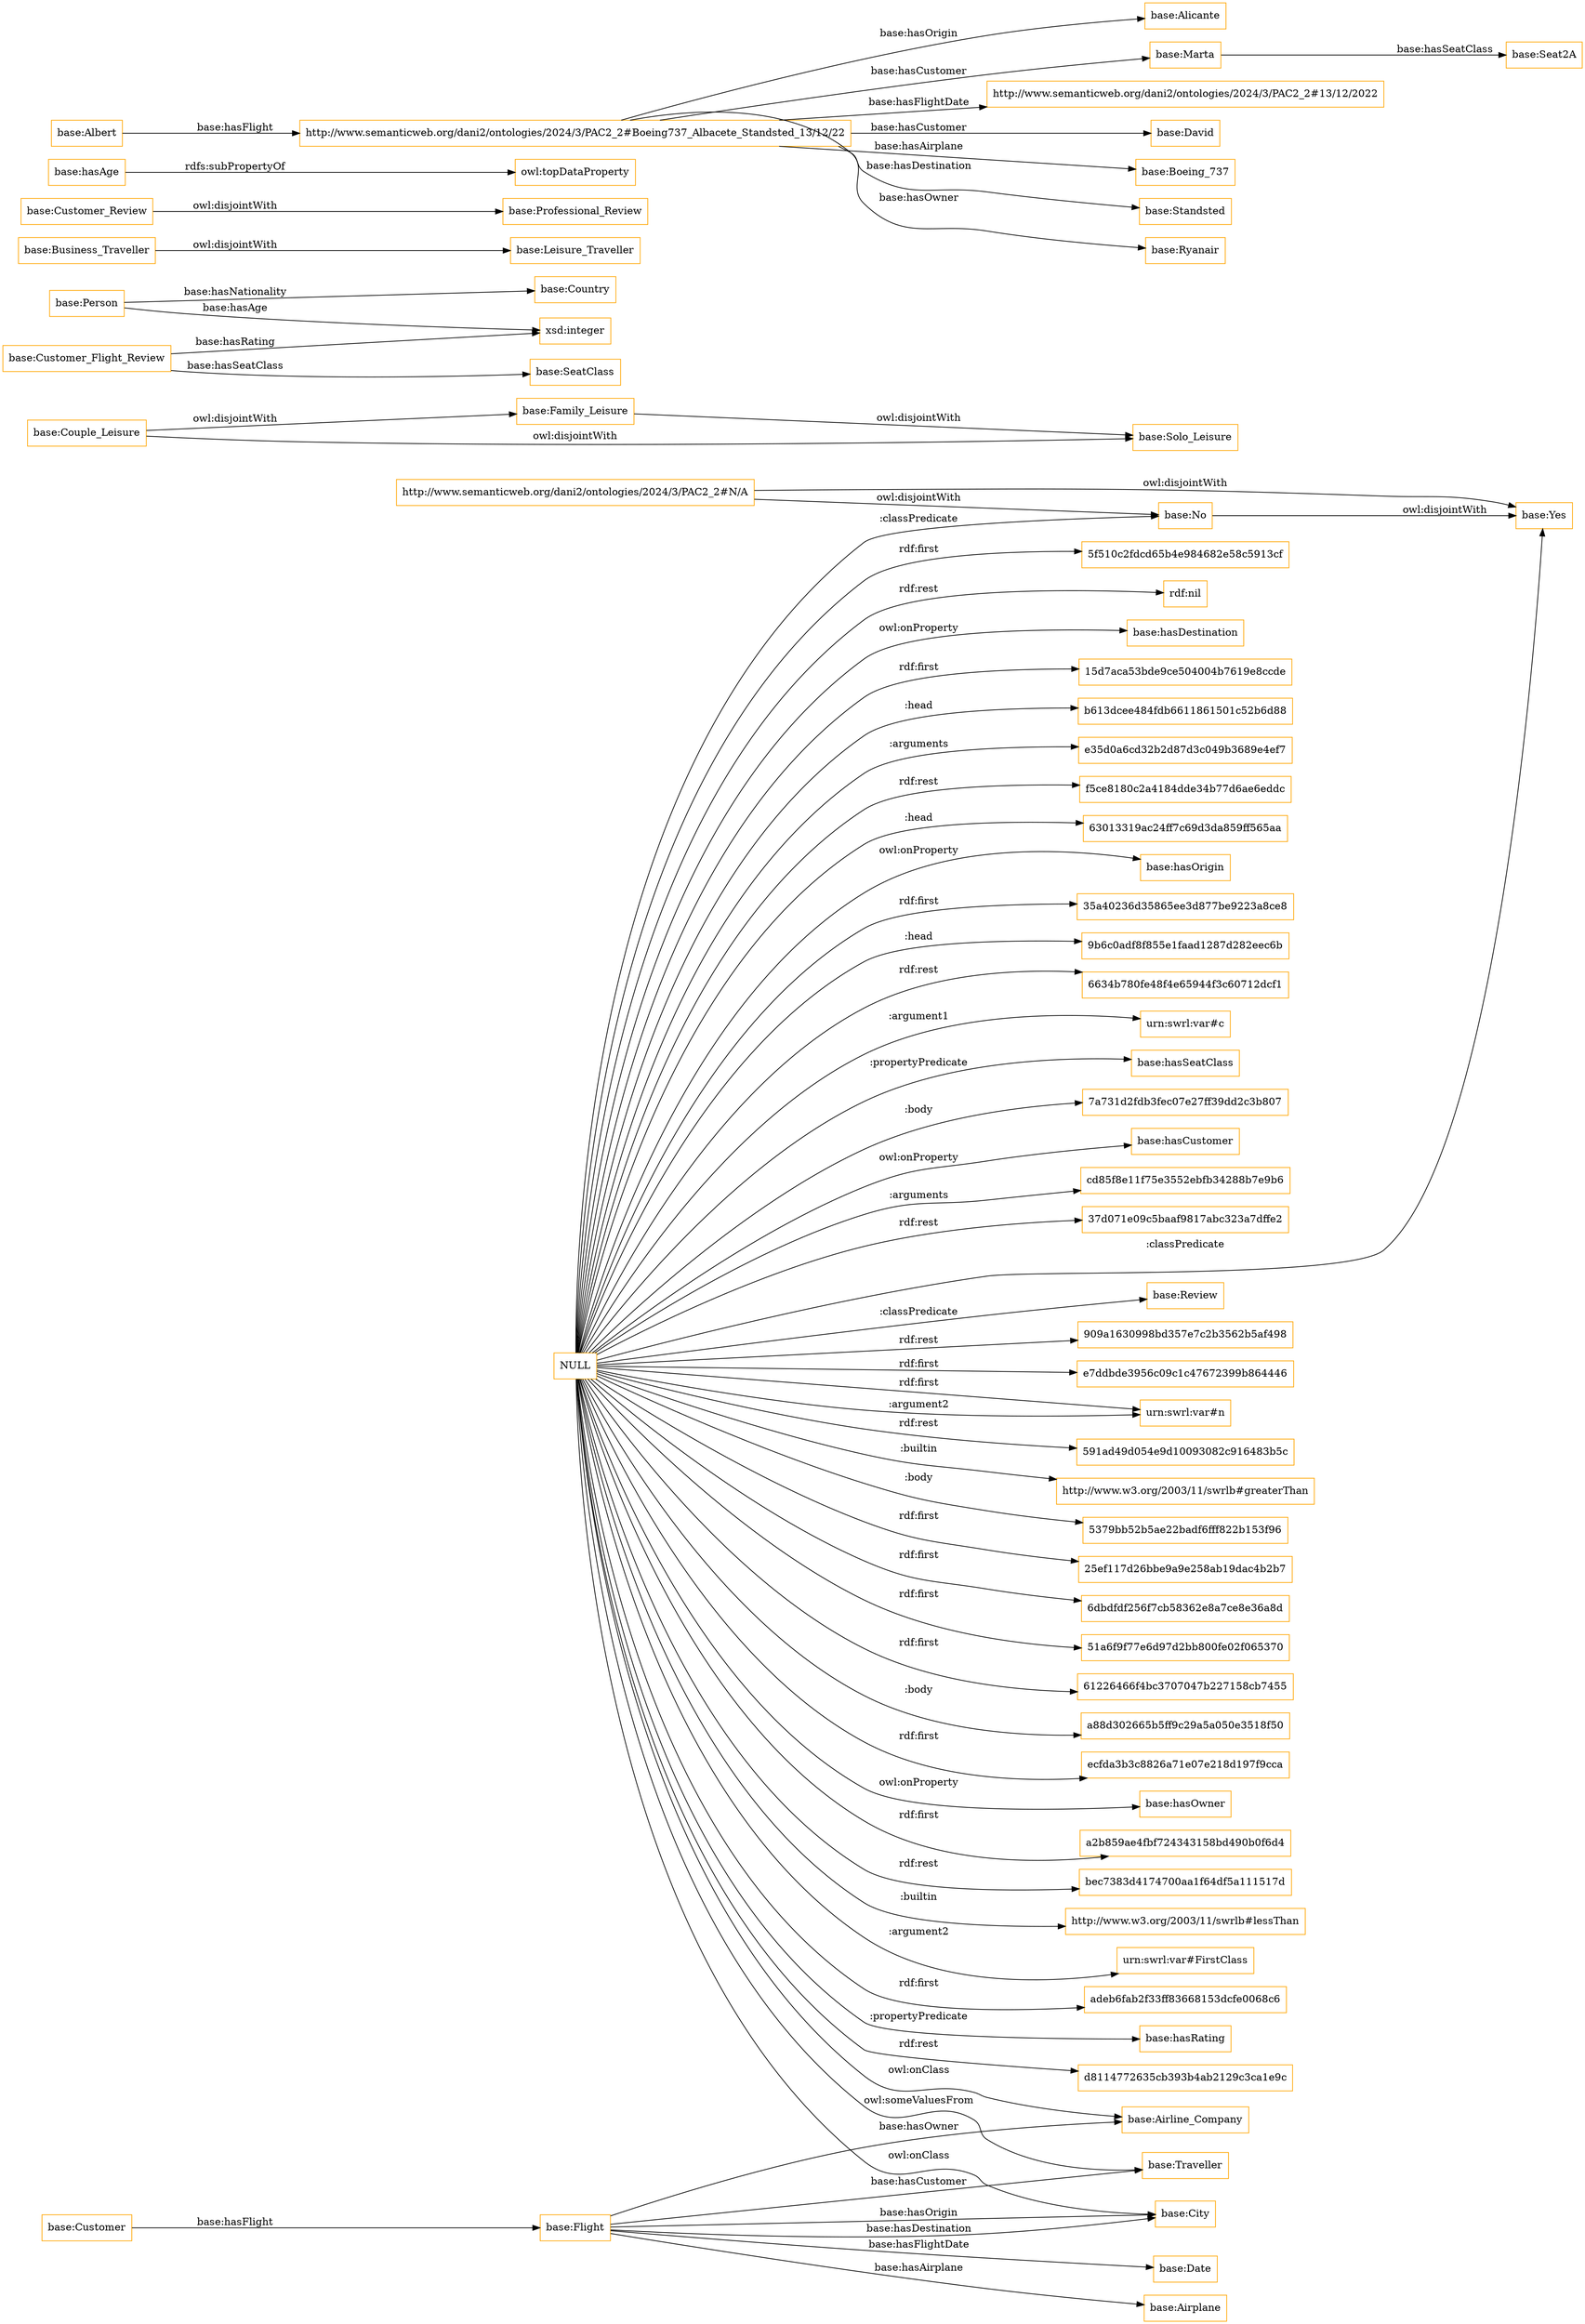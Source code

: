 digraph ar2dtool_diagram { 
rankdir=LR;
size="1501"
node [shape = rectangle, color="orange"]; "http://www.semanticweb.org/dani2/ontologies/2024/3/PAC2_2#N/A" "base:Date" "base:Couple_Leisure" "base:Country" "base:Yes" "base:Customer" "base:Family_Leisure" "base:Traveller" "base:Leisure_Traveller" "base:City" "base:Review" "base:Business_Traveller" "base:No" "base:SeatClass" "base:Airline_Company" "base:Airplane" "base:Flight" "base:Customer_Review" "base:Person" "base:Professional_Review" "base:Customer_Flight_Review" "base:Solo_Leisure" ; /*classes style*/
	"NULL" -> "base:Airline_Company" [ label = "owl:onClass" ];
	"NULL" -> "909a1630998bd357e7c2b3562b5af498" [ label = "rdf:rest" ];
	"NULL" -> "e7ddbde3956c09c1c47672399b864446" [ label = "rdf:first" ];
	"NULL" -> "urn:swrl:var#n" [ label = "rdf:first" ];
	"NULL" -> "base:City" [ label = "owl:onClass" ];
	"NULL" -> "urn:swrl:var#n" [ label = ":argument2" ];
	"NULL" -> "591ad49d054e9d10093082c916483b5c" [ label = "rdf:rest" ];
	"NULL" -> "http://www.w3.org/2003/11/swrlb#greaterThan" [ label = ":builtin" ];
	"NULL" -> "5379bb52b5ae22badf6fff822b153f96" [ label = ":body" ];
	"NULL" -> "25ef117d26bbe9a9e258ab19dac4b2b7" [ label = "rdf:first" ];
	"NULL" -> "6dbdfdf256f7cb58362e8a7ce8e36a8d" [ label = "rdf:first" ];
	"NULL" -> "51a6f9f77e6d97d2bb800fe02f065370" [ label = "rdf:first" ];
	"NULL" -> "61226466f4bc3707047b227158cb7455" [ label = "rdf:first" ];
	"NULL" -> "a88d302665b5ff9c29a5a050e3518f50" [ label = ":body" ];
	"NULL" -> "base:Review" [ label = ":classPredicate" ];
	"NULL" -> "ecfda3b3c8826a71e07e218d197f9cca" [ label = "rdf:first" ];
	"NULL" -> "base:hasOwner" [ label = "owl:onProperty" ];
	"NULL" -> "a2b859ae4fbf724343158bd490b0f6d4" [ label = "rdf:first" ];
	"NULL" -> "bec7383d4174700aa1f64df5a111517d" [ label = "rdf:rest" ];
	"NULL" -> "http://www.w3.org/2003/11/swrlb#lessThan" [ label = ":builtin" ];
	"NULL" -> "urn:swrl:var#FirstClass" [ label = ":argument2" ];
	"NULL" -> "adeb6fab2f33ff83668153dcfe0068c6" [ label = "rdf:first" ];
	"NULL" -> "base:hasRating" [ label = ":propertyPredicate" ];
	"NULL" -> "d8114772635cb393b4ab2129c3ca1e9c" [ label = "rdf:rest" ];
	"NULL" -> "5f510c2fdcd65b4e984682e58c5913cf" [ label = "rdf:first" ];
	"NULL" -> "rdf:nil" [ label = "rdf:rest" ];
	"NULL" -> "base:hasDestination" [ label = "owl:onProperty" ];
	"NULL" -> "15d7aca53bde9ce504004b7619e8ccde" [ label = "rdf:first" ];
	"NULL" -> "b613dcee484fdb6611861501c52b6d88" [ label = ":head" ];
	"NULL" -> "e35d0a6cd32b2d87d3c049b3689e4ef7" [ label = ":arguments" ];
	"NULL" -> "f5ce8180c2a4184dde34b77d6ae6eddc" [ label = "rdf:rest" ];
	"NULL" -> "63013319ac24ff7c69d3da859ff565aa" [ label = ":head" ];
	"NULL" -> "base:hasOrigin" [ label = "owl:onProperty" ];
	"NULL" -> "35a40236d35865ee3d877be9223a8ce8" [ label = "rdf:first" ];
	"NULL" -> "9b6c0adf8f855e1faad1287d282eec6b" [ label = ":head" ];
	"NULL" -> "6634b780fe48f4e65944f3c60712dcf1" [ label = "rdf:rest" ];
	"NULL" -> "base:Traveller" [ label = "owl:someValuesFrom" ];
	"NULL" -> "base:No" [ label = ":classPredicate" ];
	"NULL" -> "urn:swrl:var#c" [ label = ":argument1" ];
	"NULL" -> "base:Yes" [ label = ":classPredicate" ];
	"NULL" -> "base:hasSeatClass" [ label = ":propertyPredicate" ];
	"NULL" -> "7a731d2fdb3fec07e27ff39dd2c3b807" [ label = ":body" ];
	"NULL" -> "base:hasCustomer" [ label = "owl:onProperty" ];
	"NULL" -> "cd85f8e11f75e3552ebfb34288b7e9b6" [ label = ":arguments" ];
	"NULL" -> "37d071e09c5baaf9817abc323a7dffe2" [ label = "rdf:rest" ];
	"base:No" -> "base:Yes" [ label = "owl:disjointWith" ];
	"base:hasAge" -> "owl:topDataProperty" [ label = "rdfs:subPropertyOf" ];
	"base:Family_Leisure" -> "base:Solo_Leisure" [ label = "owl:disjointWith" ];
	"http://www.semanticweb.org/dani2/ontologies/2024/3/PAC2_2#N/A" -> "base:Yes" [ label = "owl:disjointWith" ];
	"http://www.semanticweb.org/dani2/ontologies/2024/3/PAC2_2#N/A" -> "base:No" [ label = "owl:disjointWith" ];
	"base:Couple_Leisure" -> "base:Solo_Leisure" [ label = "owl:disjointWith" ];
	"base:Couple_Leisure" -> "base:Family_Leisure" [ label = "owl:disjointWith" ];
	"http://www.semanticweb.org/dani2/ontologies/2024/3/PAC2_2#Boeing737_Albacete_Standsted_13/12/22" -> "base:Alicante" [ label = "base:hasOrigin" ];
	"http://www.semanticweb.org/dani2/ontologies/2024/3/PAC2_2#Boeing737_Albacete_Standsted_13/12/22" -> "base:Marta" [ label = "base:hasCustomer" ];
	"http://www.semanticweb.org/dani2/ontologies/2024/3/PAC2_2#Boeing737_Albacete_Standsted_13/12/22" -> "http://www.semanticweb.org/dani2/ontologies/2024/3/PAC2_2#13/12/2022" [ label = "base:hasFlightDate" ];
	"http://www.semanticweb.org/dani2/ontologies/2024/3/PAC2_2#Boeing737_Albacete_Standsted_13/12/22" -> "base:David" [ label = "base:hasCustomer" ];
	"http://www.semanticweb.org/dani2/ontologies/2024/3/PAC2_2#Boeing737_Albacete_Standsted_13/12/22" -> "base:Boeing_737" [ label = "base:hasAirplane" ];
	"http://www.semanticweb.org/dani2/ontologies/2024/3/PAC2_2#Boeing737_Albacete_Standsted_13/12/22" -> "base:Standsted" [ label = "base:hasDestination" ];
	"http://www.semanticweb.org/dani2/ontologies/2024/3/PAC2_2#Boeing737_Albacete_Standsted_13/12/22" -> "base:Ryanair" [ label = "base:hasOwner" ];
	"base:Business_Traveller" -> "base:Leisure_Traveller" [ label = "owl:disjointWith" ];
	"base:Albert" -> "http://www.semanticweb.org/dani2/ontologies/2024/3/PAC2_2#Boeing737_Albacete_Standsted_13/12/22" [ label = "base:hasFlight" ];
	"base:Customer_Review" -> "base:Professional_Review" [ label = "owl:disjointWith" ];
	"base:Marta" -> "base:Seat2A" [ label = "base:hasSeatClass" ];
	"base:Customer" -> "base:Flight" [ label = "base:hasFlight" ];
	"base:Flight" -> "base:Date" [ label = "base:hasFlightDate" ];
	"base:Flight" -> "base:Airline_Company" [ label = "base:hasOwner" ];
	"base:Flight" -> "base:City" [ label = "base:hasOrigin" ];
	"base:Flight" -> "base:Airplane" [ label = "base:hasAirplane" ];
	"base:Person" -> "base:Country" [ label = "base:hasNationality" ];
	"base:Customer_Flight_Review" -> "xsd:integer" [ label = "base:hasRating" ];
	"base:Flight" -> "base:City" [ label = "base:hasDestination" ];
	"base:Customer_Flight_Review" -> "base:SeatClass" [ label = "base:hasSeatClass" ];
	"base:Person" -> "xsd:integer" [ label = "base:hasAge" ];
	"base:Flight" -> "base:Traveller" [ label = "base:hasCustomer" ];

}

